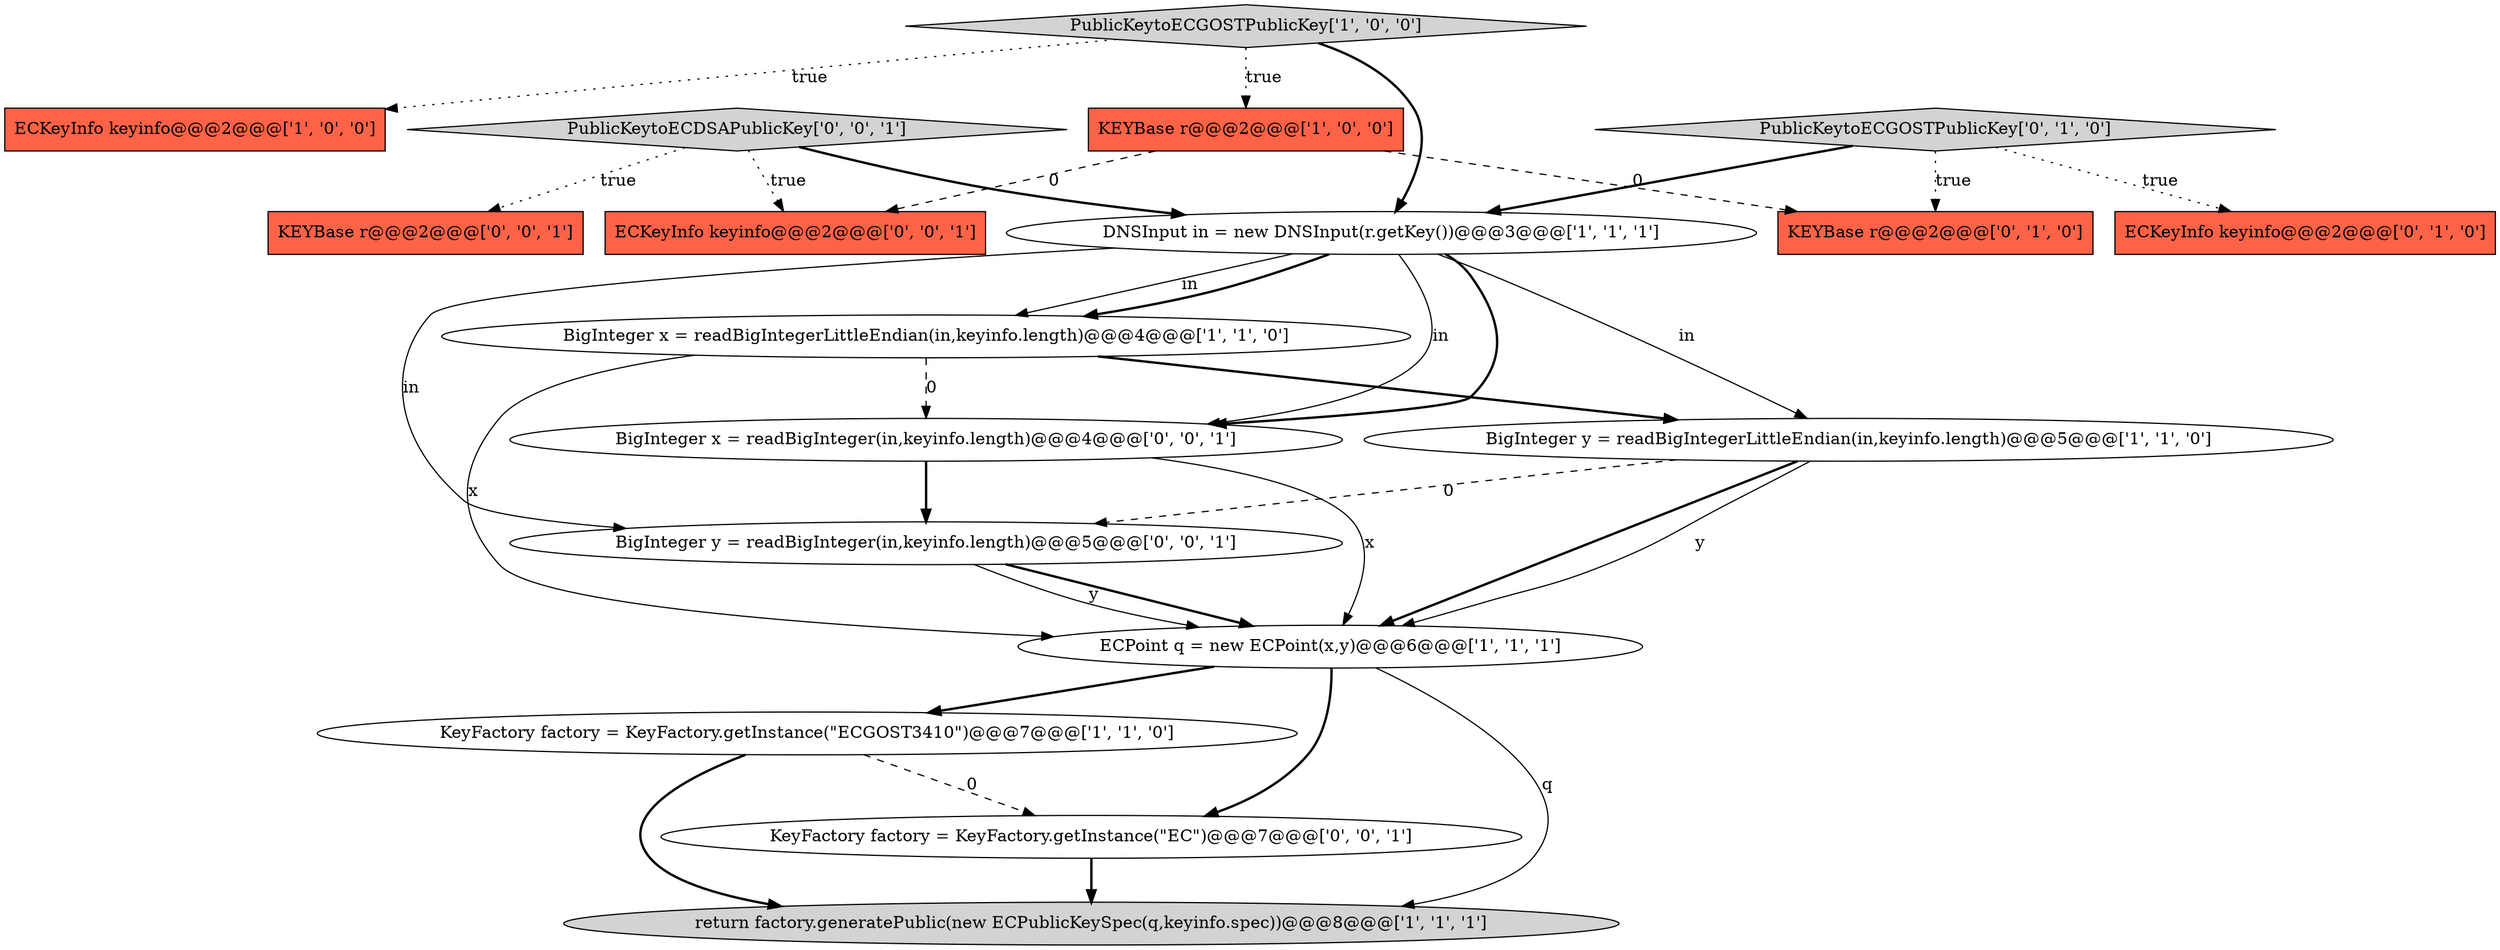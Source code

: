 digraph {
6 [style = filled, label = "ECKeyInfo keyinfo@@@2@@@['1', '0', '0']", fillcolor = tomato, shape = box image = "AAA0AAABBB1BBB"];
15 [style = filled, label = "BigInteger x = readBigInteger(in,keyinfo.length)@@@4@@@['0', '0', '1']", fillcolor = white, shape = ellipse image = "AAA0AAABBB3BBB"];
3 [style = filled, label = "DNSInput in = new DNSInput(r.getKey())@@@3@@@['1', '1', '1']", fillcolor = white, shape = ellipse image = "AAA0AAABBB1BBB"];
4 [style = filled, label = "PublicKeytoECGOSTPublicKey['1', '0', '0']", fillcolor = lightgray, shape = diamond image = "AAA0AAABBB1BBB"];
7 [style = filled, label = "BigInteger y = readBigIntegerLittleEndian(in,keyinfo.length)@@@5@@@['1', '1', '0']", fillcolor = white, shape = ellipse image = "AAA0AAABBB1BBB"];
11 [style = filled, label = "KEYBase r@@@2@@@['0', '1', '0']", fillcolor = tomato, shape = box image = "AAA1AAABBB2BBB"];
14 [style = filled, label = "BigInteger y = readBigInteger(in,keyinfo.length)@@@5@@@['0', '0', '1']", fillcolor = white, shape = ellipse image = "AAA0AAABBB3BBB"];
16 [style = filled, label = "PublicKeytoECDSAPublicKey['0', '0', '1']", fillcolor = lightgray, shape = diamond image = "AAA0AAABBB3BBB"];
0 [style = filled, label = "BigInteger x = readBigIntegerLittleEndian(in,keyinfo.length)@@@4@@@['1', '1', '0']", fillcolor = white, shape = ellipse image = "AAA0AAABBB1BBB"];
1 [style = filled, label = "KeyFactory factory = KeyFactory.getInstance(\"ECGOST3410\")@@@7@@@['1', '1', '0']", fillcolor = white, shape = ellipse image = "AAA0AAABBB1BBB"];
12 [style = filled, label = "KEYBase r@@@2@@@['0', '0', '1']", fillcolor = tomato, shape = box image = "AAA0AAABBB3BBB"];
8 [style = filled, label = "KEYBase r@@@2@@@['1', '0', '0']", fillcolor = tomato, shape = box image = "AAA1AAABBB1BBB"];
5 [style = filled, label = "return factory.generatePublic(new ECPublicKeySpec(q,keyinfo.spec))@@@8@@@['1', '1', '1']", fillcolor = lightgray, shape = ellipse image = "AAA0AAABBB1BBB"];
2 [style = filled, label = "ECPoint q = new ECPoint(x,y)@@@6@@@['1', '1', '1']", fillcolor = white, shape = ellipse image = "AAA0AAABBB1BBB"];
17 [style = filled, label = "KeyFactory factory = KeyFactory.getInstance(\"EC\")@@@7@@@['0', '0', '1']", fillcolor = white, shape = ellipse image = "AAA0AAABBB3BBB"];
13 [style = filled, label = "ECKeyInfo keyinfo@@@2@@@['0', '0', '1']", fillcolor = tomato, shape = box image = "AAA0AAABBB3BBB"];
9 [style = filled, label = "PublicKeytoECGOSTPublicKey['0', '1', '0']", fillcolor = lightgray, shape = diamond image = "AAA0AAABBB2BBB"];
10 [style = filled, label = "ECKeyInfo keyinfo@@@2@@@['0', '1', '0']", fillcolor = tomato, shape = box image = "AAA0AAABBB2BBB"];
15->2 [style = solid, label="x"];
1->5 [style = bold, label=""];
2->17 [style = bold, label=""];
16->3 [style = bold, label=""];
2->5 [style = solid, label="q"];
4->3 [style = bold, label=""];
17->5 [style = bold, label=""];
4->6 [style = dotted, label="true"];
16->12 [style = dotted, label="true"];
3->7 [style = solid, label="in"];
15->14 [style = bold, label=""];
16->13 [style = dotted, label="true"];
2->1 [style = bold, label=""];
7->14 [style = dashed, label="0"];
9->11 [style = dotted, label="true"];
4->8 [style = dotted, label="true"];
0->15 [style = dashed, label="0"];
3->0 [style = solid, label="in"];
3->15 [style = bold, label=""];
0->2 [style = solid, label="x"];
3->15 [style = solid, label="in"];
3->14 [style = solid, label="in"];
3->0 [style = bold, label=""];
8->13 [style = dashed, label="0"];
0->7 [style = bold, label=""];
1->17 [style = dashed, label="0"];
7->2 [style = bold, label=""];
9->3 [style = bold, label=""];
14->2 [style = bold, label=""];
14->2 [style = solid, label="y"];
8->11 [style = dashed, label="0"];
7->2 [style = solid, label="y"];
9->10 [style = dotted, label="true"];
}
